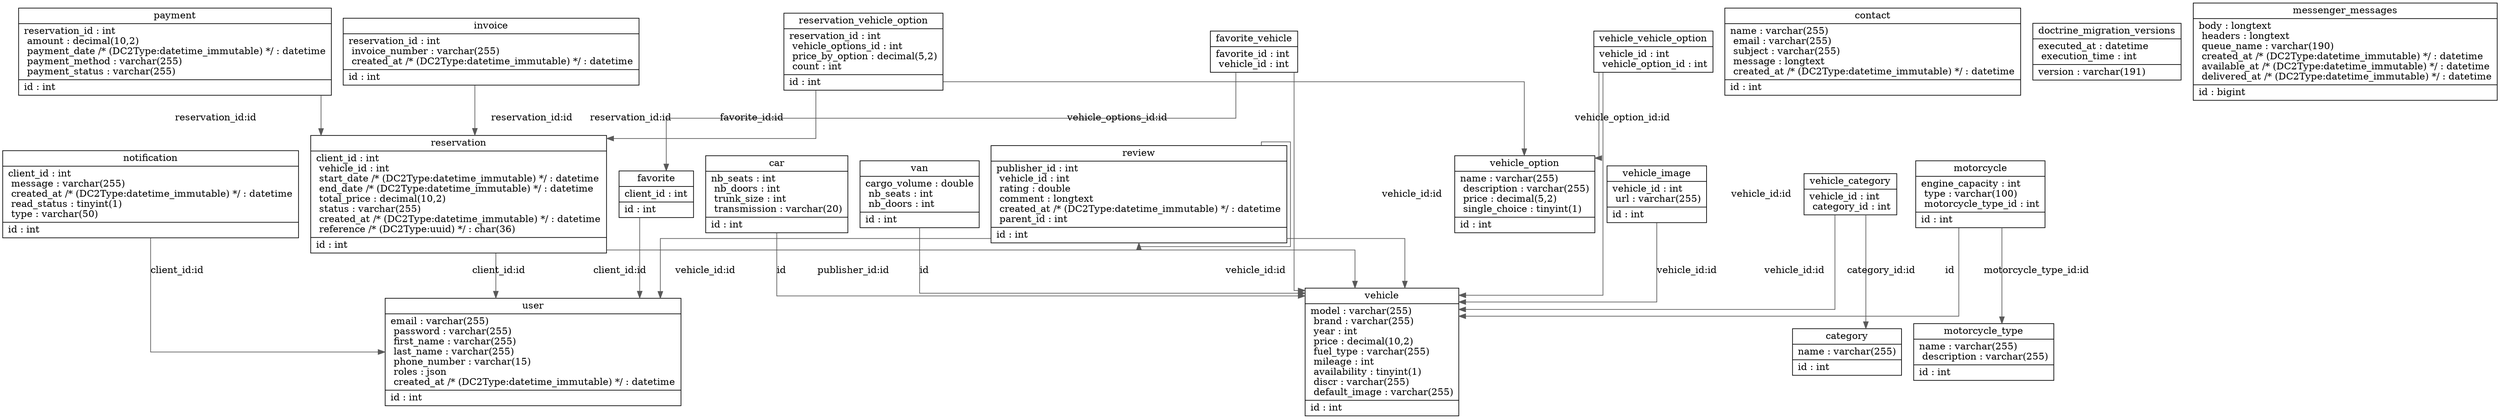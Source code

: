 digraph "rcr2@localhost" {

splines  = ortho;
fontname = "Inconsolata";

node [colorscheme = ylgnbu4];
edge [colorscheme = dark28, dir = both];

car                         [shape = record, pos = "15.835,13.466!"   , label = "{ car |  nb_seats : int\l  nb_doors : int\l  trunk_size : int\l  transmission : varchar(20)\l| id : int\l }"];
category                    [shape = record, pos = "23.757,14.002!"   , label = "{ category |  name : varchar(255)\l| id : int\l }"];
contact                     [shape = record, pos = "25.765,5.354!"    , label = "{ contact |  name : varchar(255)\l  email : varchar(255)\l  subject : varchar(255)\l  message : longtext\l  created_at  /* (DC2Type:datetime_immutable) */ : datetime\l| id : int\l }"];
doctrine_migration_versions [shape = record, pos = "12.163,7.683!"    , label = "{ doctrine_migration_versions |  executed_at : datetime\l  execution_time : int\l| version : varchar(191)\l }"];
favorite                    [shape = record, pos = "1.932,8.261!"     , label = "{ favorite |  client_id : int\l| id : int\l }"];
favorite_vehicle            [shape = record, pos = "8.863,5.955!"     , label = "{ favorite_vehicle |  favorite_id : int\l  vehicle_id : int\l }"];
invoice                     [shape = record, pos = "5.369,8.821!"     , label = "{ invoice |  reservation_id : int\l  invoice_number : varchar(255)\l  created_at  /* (DC2Type:datetime_immutable) */ : datetime\l| id : int\l }"];
messenger_messages          [shape = record, pos = "26.989,14.312!"   , label = "{ messenger_messages |  body : longtext\l  headers : longtext\l  queue_name : varchar(190)\l  created_at  /* (DC2Type:datetime_immutable) */ : datetime\l  available_at  /* (DC2Type:datetime_immutable) */ : datetime\l  delivered_at  /* (DC2Type:datetime_immutable) */ : datetime\l| id : bigint\l }"];
motorcycle                  [shape = record, pos = "23.891,10.220!"   , label = "{ motorcycle |  engine_capacity : int\l  type : varchar(100)\l  motorcycle_type_id : int\l| id : int\l }"];
motorcycle_type             [shape = record, pos = "23.508,16.851!"   , label = "{ motorcycle_type |  name : varchar(255)\l  description : varchar(255)\l| id : int\l }"];
notification                [shape = record, pos = "-2.864,11.881!"   , label = "{ notification |  client_id : int\l  message : varchar(255)\l  created_at  /* (DC2Type:datetime_immutable) */ : datetime\l  read_status : tinyint(1)\l  type : varchar(50)\l| id : int\l }"];
payment                     [shape = record, pos = "0.872,5.196!"     , label = "{ payment |  reservation_id : int\l  amount : decimal(10,2)\l  payment_date  /* (DC2Type:datetime_immutable) */ : datetime\l  payment_method : varchar(255)\l  payment_status : varchar(255)\l| id : int\l }"];
reservation                 [shape = record, pos = "3.368,13.622!"    , label = "{ reservation |  client_id : int\l  vehicle_id : int\l  start_date  /* (DC2Type:datetime_immutable) */ : datetime\l  end_date  /* (DC2Type:datetime_immutable) */ : datetime\l  total_price : decimal(10,2)\l  status : varchar(255)\l  created_at  /* (DC2Type:datetime_immutable) */ : datetime\l  reference  /* (DC2Type:uuid) */ : char(36)\l| id : int\l }"];
reservation_vehicle_option  [shape = record, pos = "17.020,7.129!"    , label = "{ reservation_vehicle_option |  reservation_id : int\l  vehicle_options_id : int\l  price_by_option : decimal(5,2)\l  count : int\l| id : int\l }"];
review                      [shape = record, pos = "9.611,16.246!"    , label = "{ review |  publisher_id : int\l  vehicle_id : int\l  rating : double\l  comment : longtext\l  created_at  /* (DC2Type:datetime_immutable) */ : datetime\l  parent_id : int\l| id : int\l }"];
user                        [shape = record, pos = "3.155,18.541!"    , label = "{ user |  email : varchar(255)\l  password : varchar(255)\l  first_name : varchar(255)\l  last_name : varchar(255)\l  phone_number : varchar(15)\l  roles : json\l  created_at  /* (DC2Type:datetime_immutable) */ : datetime\l| id : int\l }"];
van                         [shape = record, pos = "18.733,10.206!"   , label = "{ van |  cargo_volume : double\l  nb_seats : int\l  nb_doors : int\l| id : int\l }"];
vehicle                     [shape = record, pos = "15.988,19.496!"   , label = "{ vehicle |  model : varchar(255)\l  brand : varchar(255)\l  year : int\l  price : decimal(10,2)\l  fuel_type : varchar(255)\l  mileage : int\l  availability : tinyint(1)\l  discr : varchar(255)\l  default_image : varchar(255)\l| id : int\l }"];
vehicle_category            [shape = record, pos = "15.241,9.740!"    , label = "{ vehicle_category |  vehicle_id : int\l  category_id : int\l }"];
vehicle_image               [shape = record, pos = "11.627,10.131!"   , label = "{ vehicle_image |  vehicle_id : int\l  url : varchar(255)\l| id : int\l }"];
vehicle_option              [shape = record, pos = "19.774,13.437!"   , label = "{ vehicle_option |  name : varchar(255)\l  description : varchar(255)\l  price : decimal(5,2)\l  single_choice : tinyint(1)\l| id : int\l }"];
vehicle_vehicle_option      [shape = record, pos = "21.688,7.352!"    , label = "{ vehicle_vehicle_option |  vehicle_id : int\l  vehicle_option_id : int\l }"];

car                         -> vehicle                     [color = "#595959", style = solid , arrowtail = none    , arrowhead = normal  , taillabel = "", label = "id", headlabel = ""];
favorite                    -> user                        [color = "#595959", style = solid , arrowtail = none    , arrowhead = normal  , taillabel = "", label = "client_id:id", headlabel = ""];
favorite_vehicle            -> favorite                    [color = "#595959", style = solid , arrowtail = none    , arrowhead = normal  , taillabel = "", label = "favorite_id:id", headlabel = ""];
favorite_vehicle            -> vehicle                     [color = "#595959", style = solid , arrowtail = none    , arrowhead = normal  , taillabel = "", label = "vehicle_id:id", headlabel = ""];
invoice                     -> reservation                 [color = "#595959", style = solid , arrowtail = none    , arrowhead = normal  , taillabel = "", label = "reservation_id:id", headlabel = ""];
motorcycle                  -> motorcycle_type             [color = "#595959", style = solid , arrowtail = none    , arrowhead = normal  , taillabel = "", label = "motorcycle_type_id:id", headlabel = ""];
motorcycle                  -> vehicle                     [color = "#595959", style = solid , arrowtail = none    , arrowhead = normal  , taillabel = "", label = "id", headlabel = ""];
notification                -> user                        [color = "#595959", style = solid , arrowtail = none    , arrowhead = normal  , taillabel = "", label = "client_id:id", headlabel = ""];
payment                     -> reservation                 [color = "#595959", style = solid , arrowtail = none    , arrowhead = normal  , taillabel = "", label = "reservation_id:id", headlabel = ""];
reservation                 -> user                        [color = "#595959", style = solid , arrowtail = none    , arrowhead = normal  , taillabel = "", label = "client_id:id", headlabel = ""];
reservation                 -> vehicle                     [color = "#595959", style = solid , arrowtail = none    , arrowhead = normal  , taillabel = "", label = "vehicle_id:id", headlabel = ""];
reservation_vehicle_option  -> reservation                 [color = "#595959", style = solid , arrowtail = none    , arrowhead = normal  , taillabel = "", label = "reservation_id:id", headlabel = ""];
reservation_vehicle_option  -> vehicle_option              [color = "#595959", style = solid , arrowtail = none    , arrowhead = normal  , taillabel = "", label = "vehicle_options_id:id", headlabel = ""];
review                      -> review                      [color = "#595959", style = solid , arrowtail = none    , arrowhead = normal  , taillabel = "", label = "parent_id:id", headlabel = ""];
review                      -> user                        [color = "#595959", style = solid , arrowtail = none    , arrowhead = normal  , taillabel = "", label = "publisher_id:id", headlabel = ""];
review                      -> vehicle                     [color = "#595959", style = solid , arrowtail = none    , arrowhead = normal  , taillabel = "", label = "vehicle_id:id", headlabel = ""];
van                         -> vehicle                     [color = "#595959", style = solid , arrowtail = none    , arrowhead = normal  , taillabel = "", label = "id", headlabel = ""];
vehicle_category            -> category                    [color = "#595959", style = solid , arrowtail = none    , arrowhead = normal  , taillabel = "", label = "category_id:id", headlabel = ""];
vehicle_category            -> vehicle                     [color = "#595959", style = solid , arrowtail = none    , arrowhead = normal  , taillabel = "", label = "vehicle_id:id", headlabel = ""];
vehicle_image               -> vehicle                     [color = "#595959", style = solid , arrowtail = none    , arrowhead = normal  , taillabel = "", label = "vehicle_id:id", headlabel = ""];
vehicle_vehicle_option      -> vehicle                     [color = "#595959", style = solid , arrowtail = none    , arrowhead = normal  , taillabel = "", label = "vehicle_id:id", headlabel = ""];
vehicle_vehicle_option      -> vehicle_option              [color = "#595959", style = solid , arrowtail = none    , arrowhead = normal  , taillabel = "", label = "vehicle_option_id:id", headlabel = ""];

}
